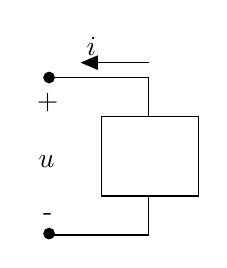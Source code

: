 \begin{tikzpicture}[y=-1cm]
\sf
\filldraw[black] (1.322,1.562) circle (0.067cm);
\filldraw[black] (1.322,3.544) circle (0.067cm);
\draw[arrows=triangle 45-,black] (1.722,1.373) -- (2.589,1.373);
\draw[black] (2.589,2.062) -- (2.589,1.562) -- (1.389,1.562);
\draw[black] (2.589,3.062) -- (2.589,3.562) -- (1.389,3.562);
\draw[black] (1.989,2.062) rectangle (3.222,3.067);
\path (2.044,1.278) node[text=black,anchor=base east] {$i$};
\path (1.289,2.707) node[text=black,anchor=base] {$u$};
\path (1.304,1.962) node[text=black,anchor=base] {+};
\path (1.304,3.38) node[text=black,anchor=base] {-};

\end{tikzpicture}%

%% Configure (x)emacs for this file ...
%% Local Variables:
%% mode: latex
%% End: